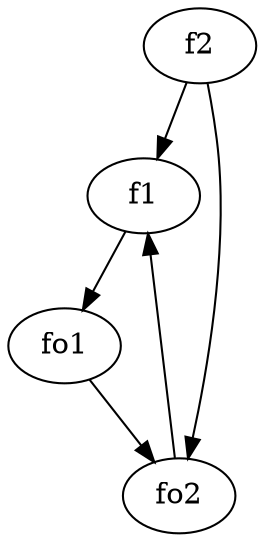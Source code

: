 strict digraph  {
f1;
f2;
fo1;
fo2;
f1 -> fo1  [weight=2];
f2 -> fo2  [weight=2];
f2 -> f1  [weight=2];
fo1 -> fo2  [weight=2];
fo2 -> f1  [weight=2];
}
